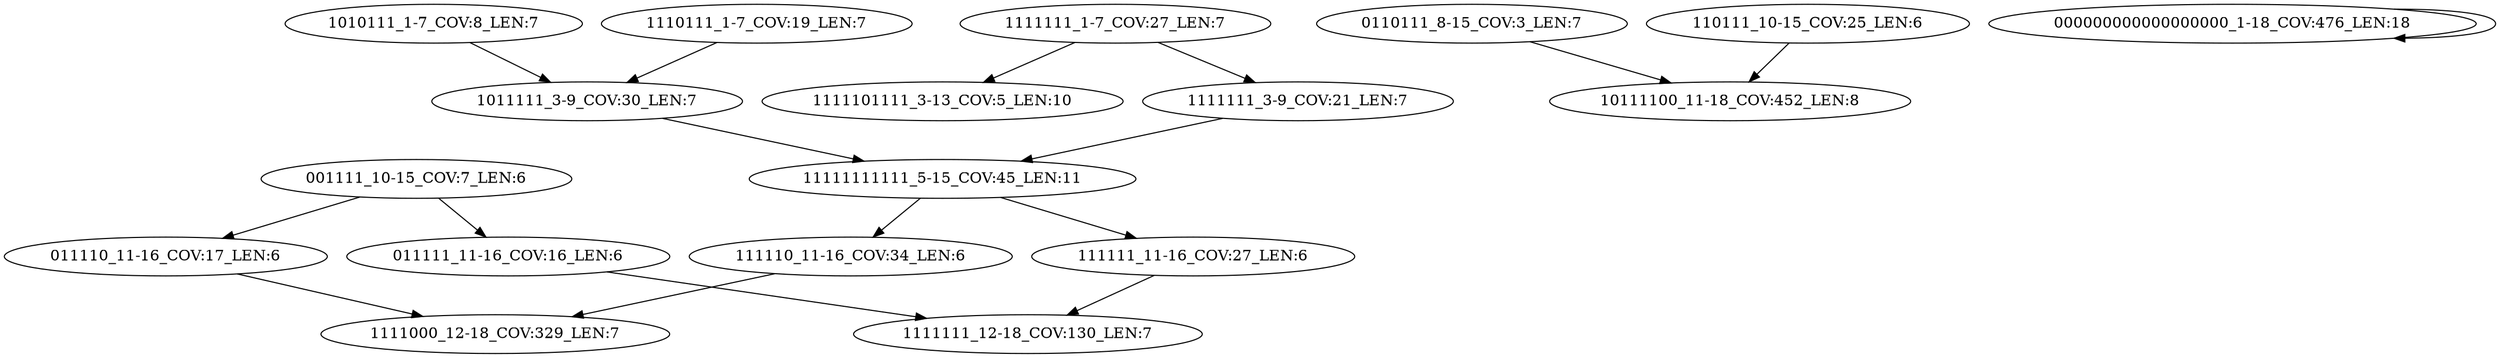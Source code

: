 digraph G {
    "011110_11-16_COV:17_LEN:6" -> "1111000_12-18_COV:329_LEN:7";
    "11111111111_5-15_COV:45_LEN:11" -> "111110_11-16_COV:34_LEN:6";
    "11111111111_5-15_COV:45_LEN:11" -> "111111_11-16_COV:27_LEN:6";
    "111110_11-16_COV:34_LEN:6" -> "1111000_12-18_COV:329_LEN:7";
    "1110111_1-7_COV:19_LEN:7" -> "1011111_3-9_COV:30_LEN:7";
    "0110111_8-15_COV:3_LEN:7" -> "10111100_11-18_COV:452_LEN:8";
    "011111_11-16_COV:16_LEN:6" -> "1111111_12-18_COV:130_LEN:7";
    "110111_10-15_COV:25_LEN:6" -> "10111100_11-18_COV:452_LEN:8";
    "111111_11-16_COV:27_LEN:6" -> "1111111_12-18_COV:130_LEN:7";
    "1010111_1-7_COV:8_LEN:7" -> "1011111_3-9_COV:30_LEN:7";
    "001111_10-15_COV:7_LEN:6" -> "011110_11-16_COV:17_LEN:6";
    "001111_10-15_COV:7_LEN:6" -> "011111_11-16_COV:16_LEN:6";
    "1111111_3-9_COV:21_LEN:7" -> "11111111111_5-15_COV:45_LEN:11";
    "1011111_3-9_COV:30_LEN:7" -> "11111111111_5-15_COV:45_LEN:11";
    "000000000000000000_1-18_COV:476_LEN:18" -> "000000000000000000_1-18_COV:476_LEN:18";
    "1111111_1-7_COV:27_LEN:7" -> "1111101111_3-13_COV:5_LEN:10";
    "1111111_1-7_COV:27_LEN:7" -> "1111111_3-9_COV:21_LEN:7";
}
